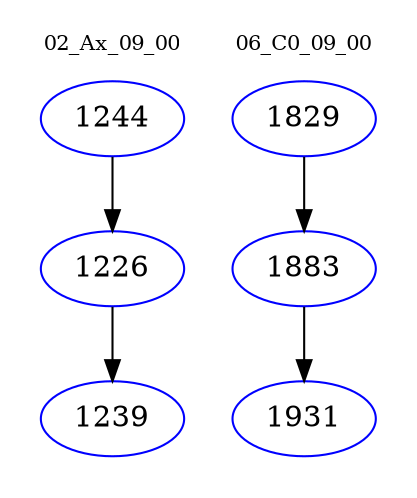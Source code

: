 digraph{
subgraph cluster_0 {
color = white
label = "02_Ax_09_00";
fontsize=10;
T0_1244 [label="1244", color="blue"]
T0_1244 -> T0_1226 [color="black"]
T0_1226 [label="1226", color="blue"]
T0_1226 -> T0_1239 [color="black"]
T0_1239 [label="1239", color="blue"]
}
subgraph cluster_1 {
color = white
label = "06_C0_09_00";
fontsize=10;
T1_1829 [label="1829", color="blue"]
T1_1829 -> T1_1883 [color="black"]
T1_1883 [label="1883", color="blue"]
T1_1883 -> T1_1931 [color="black"]
T1_1931 [label="1931", color="blue"]
}
}
